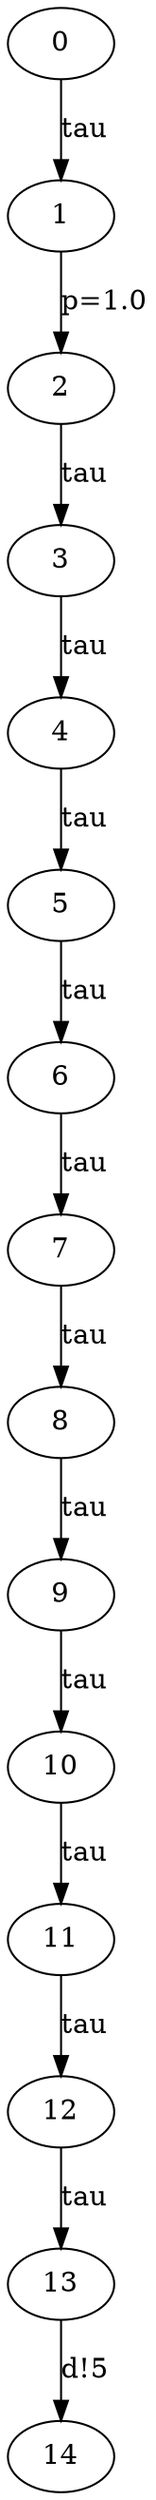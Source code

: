 // The qLTS Sdc
digraph {
	0 -> 1 [label=tau]
	1 -> 2 [label="p=1.0"]
	2 -> 3 [label=tau]
	3 -> 4 [label=tau]
	4 -> 5 [label=tau]
	5 -> 6 [label=tau]
	6 -> 7 [label=tau]
	7 -> 8 [label=tau]
	8 -> 9 [label=tau]
	9 -> 10 [label=tau]
	10 -> 11 [label=tau]
	11 -> 12 [label=tau]
	12 -> 13 [label=tau]
	13 -> 14 [label="d!5"]
}

